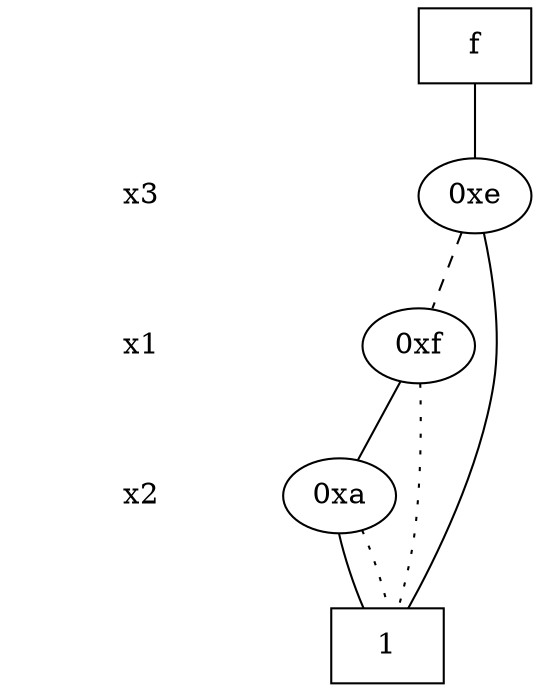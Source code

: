 digraph "DD" {
size = "7.5,10"
center = true;
edge [dir = none];
{ node [shape = plaintext];
  edge [style = invis];
  "CONST NODES" [style = invis];
" x3 " -> " x1 " -> " x2 " -> "CONST NODES"; 
}
{ rank = same; node [shape = box]; edge [style = invis];
"  f  "; }
{ rank = same; " x3 ";
"0xe";
}
{ rank = same; " x1 ";
"0xf";
}
{ rank = same; " x2 ";
"0xa";
}
{ rank = same; "CONST NODES";
{ node [shape = box]; "0x5";
}
}
"  f  " -> "0xe" [style = solid];
"0xe" -> "0x5";
"0xe" -> "0xf" [style = dashed];
"0xf" -> "0xa";
"0xf" -> "0x5" [style = dotted];
"0xa" -> "0x5";
"0xa" -> "0x5" [style = dotted];
"0x5" [label = "1"];
}
